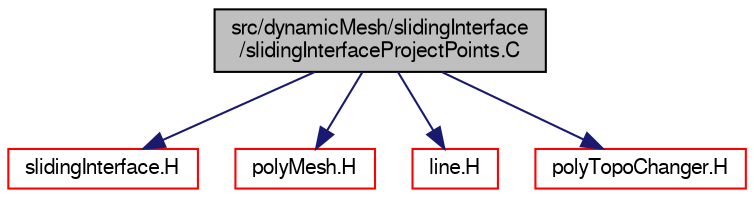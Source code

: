 digraph "src/dynamicMesh/slidingInterface/slidingInterfaceProjectPoints.C"
{
  bgcolor="transparent";
  edge [fontname="FreeSans",fontsize="10",labelfontname="FreeSans",labelfontsize="10"];
  node [fontname="FreeSans",fontsize="10",shape=record];
  Node0 [label="src/dynamicMesh/slidingInterface\l/slidingInterfaceProjectPoints.C",height=0.2,width=0.4,color="black", fillcolor="grey75", style="filled", fontcolor="black"];
  Node0 -> Node1 [color="midnightblue",fontsize="10",style="solid",fontname="FreeSans"];
  Node1 [label="slidingInterface.H",height=0.2,width=0.4,color="red",URL="$a00878.html"];
  Node0 -> Node182 [color="midnightblue",fontsize="10",style="solid",fontname="FreeSans"];
  Node182 [label="polyMesh.H",height=0.2,width=0.4,color="red",URL="$a11630.html"];
  Node0 -> Node127 [color="midnightblue",fontsize="10",style="solid",fontname="FreeSans"];
  Node127 [label="line.H",height=0.2,width=0.4,color="red",URL="$a12014.html"];
  Node0 -> Node226 [color="midnightblue",fontsize="10",style="solid",fontname="FreeSans"];
  Node226 [label="polyTopoChanger.H",height=0.2,width=0.4,color="red",URL="$a00830.html"];
}
